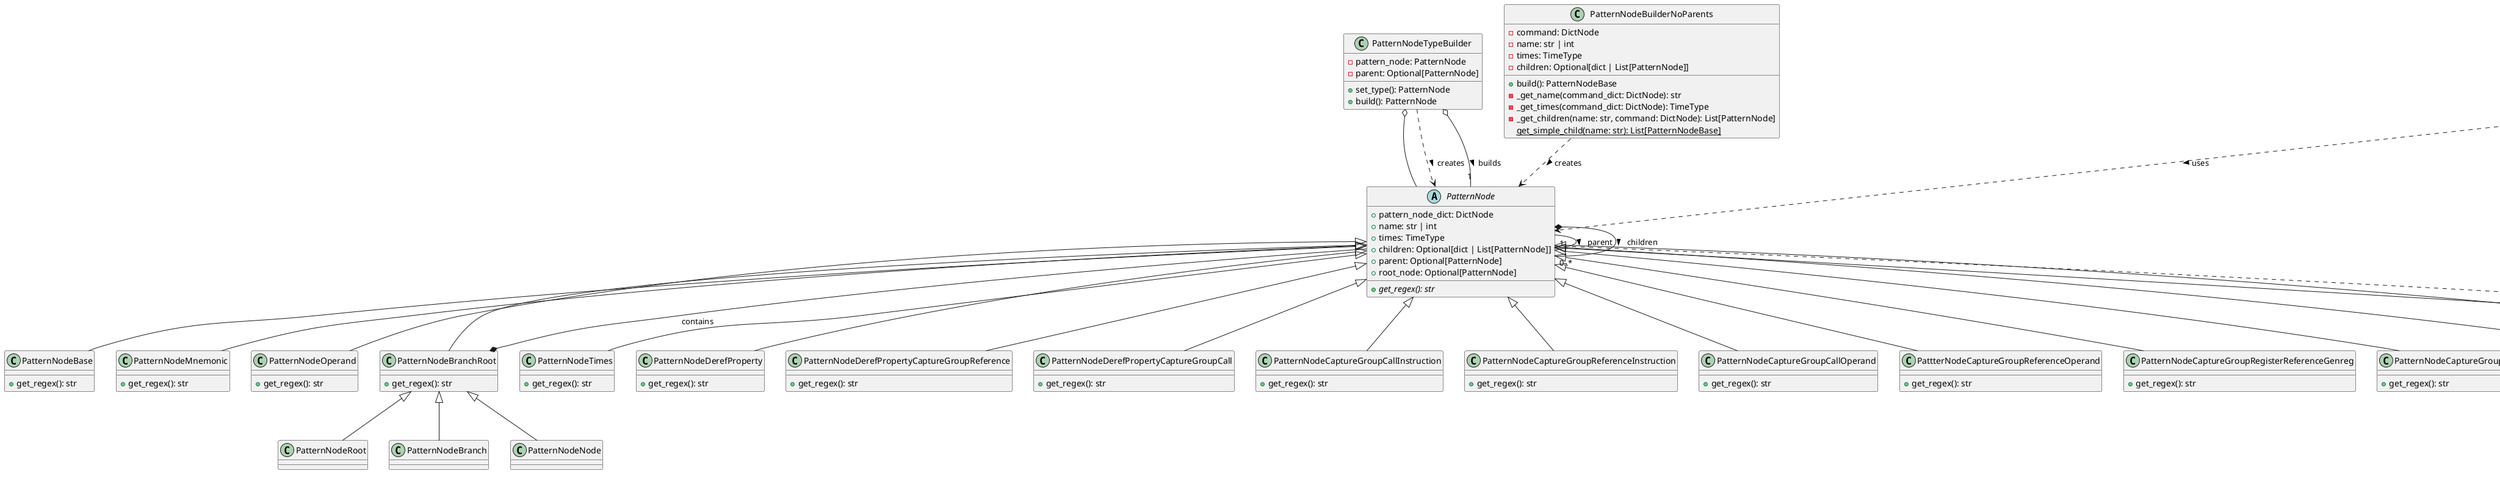 @startuml regex_module_class_diagram

abstract class File2Regex {
    {static} +load_file(file): Any
    +produce_regex()
    +get_assembly_style(): DisassStyle
}

class Yaml2Regex {
    -loaded_file: Any
    -macros_from_terminal_filepath: Optional[List[str]]
    {static} +load_file(file: str): Any
    +produce_regex(): str
    -_get_pattern(): PatternTree
    -load_macros_from_args(): List[Dict]
    -_generate_rule_tree(patterns: PatternTree): PatternNode
    +get_assembly_style(): DisassStyle
    +get_valid_addr_range(): Optional[ValidAddrRange]
}

class MacroExpander {
    +resolve_all_macros(macros: List[Dict], tree: PatternTree): PatternTree
    -_resolve_macro(macro: MacroTree, tree: PatternTree): PatternTree
    -_macro_has_args(macro: MacroTree): bool
    -_apply_macro_recursively(macro: MacroTree, tree: PatternTree): PatternTree
    -_process_str_tree(tree: str, macro_name: str, macro: MacroTree): PatternTree
    -_process_dict_tree(tree: Dict, macro_name: str, macro: MacroTree): PatternTree
    -_apply_macro_to_tree(node: PatternTree, macro: MacroTree): PatternTree
    -_apply_macro_to_tree_substring(node: str, macro: MacroTree): str
}

class PatternNodeBuilderNoParents {
    -command: DictNode
    -name: str | int
    -times: TimeType
    -children: Optional[dict | List[PatternNode]]
    +build(): PatternNodeBase
    -_get_name(command_dict: DictNode): str
    -_get_times(command_dict: DictNode): TimeType
    -_get_children(name: str, command: DictNode): List[PatternNode]
    {static} get_simple_child(name: str): List[PatternNodeBase]
}

abstract class PatternNode {
    +pattern_node_dict: DictNode
    +name: str | int
    +times: TimeType
    +children: Optional[dict | List[PatternNode]]
    +parent: Optional[PatternNode]
    +root_node: Optional[PatternNode]
    +{abstract} get_regex(): str
}

class PatternNodeTypeBuilder {
    -pattern_node: PatternNode
    -parent: Optional[PatternNode]
    +set_type(): PatternNode
    +build(): PatternNode
}

class ArgsMappingGenerator {
    +get_args_mapping_dict(tree: PatternTree, args: List[str]): Dict
    -_get_args_mapping(tree: PatternTree, current_arg: str): Generator[Dict, None, None]
    -_yield_key_value_pairs(data: Union[Dict[Any, Any], List[Any]]): Generator[Tuple[Any, Any], None, None]
}

class MacroArgsResolver {
    +resolve(macro: MacroTree, tree: PatternTree): MacroTree
    -_get_macro_mapping_arg_dict(macro: MacroTree, tree: PatternTree): MappingDict
    -_evaluate_args_in_macro(macro: MacroTree, mapping_dict: MappingDict): MacroTree
    -_iter_items_with_path(elems: Union[str, List, Dict], path: Tuple = ()): Generator[Tuple[Tuple, Any], None, None]
    -_replace_item_in_structure(struct: Union[Dict, List], path: Tuple, new_value: Any): None
}

class CaptureGroupIndex {
    +index: int
    +to_regex(): str
}

class CaptureGroupIndexInstruction {
    +to_regex(): str
}

class CaptureGroupIndexOperand {
    +to_regex(): str
}

class CaptureGroupIndexRegister {
    +to_regex(): str
}

class DerefObject {
    +get_regex(): str
}

class DerefObjectBuilder {
    +build(): DerefObject
}

class PatternNodeBase {
    +get_regex(): str
}

class PatternNodeMnemonic {
    +get_regex(): str
}

class PatternNodeOperand {
    +get_regex(): str
}

class PatternNodeBranchRoot {
    +get_regex(): str
}

class PatternNodeRoot {
}

class PatternNodeBranch {
}

class PatternNodeNode {
}

class PatternNodeTimes {
    +get_regex(): str
}

class CaptureGroupCallRegexBuilder {
    +build(): str
}

class PatternNodeDerefProperty {
    +get_regex(): str
}

class PatternNodeDeref {
    +get_regex(): str
}

class PatternNodeDerefPropertyCaptureGroupReference {
    +get_regex(): str
}
class PatternNodeDerefPropertyCaptureGroupCall {
    +get_regex(): str
}

class PatternNodeCaptureGroupCallInstruction {
    +get_regex(): str
}

class PatternNodeCaptureGroupReferenceInstruction {
    +get_regex(): str
}

class PatternNodeCaptureGroupCallOperand {
    +get_regex(): str
}

class PattterNodeCaptureGroupReferenceOperand {
    +get_regex(): str
}

class PatternNodeCaptureGroupRegisterReferenceGenreg {
    +get_regex(): str
}

class PatternNodeCaptureGroupRegisterReferenceIndreg {
    +get_regex(): str
}

class PatternNodeCaptureGroupRegisterReferenceStackreg {
    +get_regex(): str
}

class PatternNodeCaptureGroupRegisterReferenceBasereg {
    +get_regex(): str
}

PatternNode <|-- PatternNodeCaptureGroupCallInstruction
PatternNode <|-- PatternNodeCaptureGroupReferenceInstruction
PatternNode <|-- PatternNodeCaptureGroupCallOperand
PatternNode <|-- PattterNodeCaptureGroupReferenceOperand
PatternNode <|-- PatternNodeCaptureGroupRegisterReferenceGenreg
PatternNode <|-- PatternNodeCaptureGroupRegisterReferenceIndreg
PatternNode <|-- PatternNodeCaptureGroupRegisterReferenceStackreg
PatternNode <|-- PatternNodeCaptureGroupRegisterReferenceBasereg



Yaml2Regex --|> File2Regex
PatternNodeTypeBuilder o-- PatternNode
MacroExpander ..> PatternTree : uses >
PatternNodeBuilderNoParents ..> PatternNode : creates >
PatternNodeTypeBuilder ..> PatternNode : creates >

PatternNode <|-- PatternNodeBase
PatternNode <|-- PatternNodeMnemonic
PatternNode <|-- PatternNodeOperand
PatternNode <|-- PatternNodeBranchRoot
PatternNodeBranchRoot <|-- PatternNodeRoot
PatternNodeBranchRoot <|-- PatternNodeBranch
PatternNodeBranchRoot <|-- PatternNodeNode
PatternNode <|-- PatternNodeTimes

PatternNodeBranchRoot *-- PatternNode : contains
PatternNodeTypeBuilder o-- "1" PatternNode : builds >
ArgsMappingGenerator ..> PatternTree : uses >
MacroArgsResolver ..> MacroTree : uses >
CaptureGroupIndex <|-- CaptureGroupIndexInstruction
CaptureGroupIndex <|-- CaptureGroupIndexOperand
CaptureGroupIndex <|-- CaptureGroupIndexRegister

DerefObjectBuilder ..> DerefObject : builds >
DerefObjectBuilder ..> PatternNode : uses >

PatternNode -- "1" PatternNode : parent >
PatternNode *-- "0..*" PatternNode : children >

PatternNode ..> CaptureGroupIndex : uses >
CaptureGroupCallRegexBuilder ..> CaptureGroupIndex : uses >

PatternNode <|-- PatternNodeDerefProperty
PatternNode <|-- PatternNodeDeref
PatternNode <|-- PatternNodeDerefPropertyCaptureGroupReference
PatternNode <|-- PatternNodeDerefPropertyCaptureGroupCall

PatternNodeDeref  .> DerefObject : uses >




@enduml
